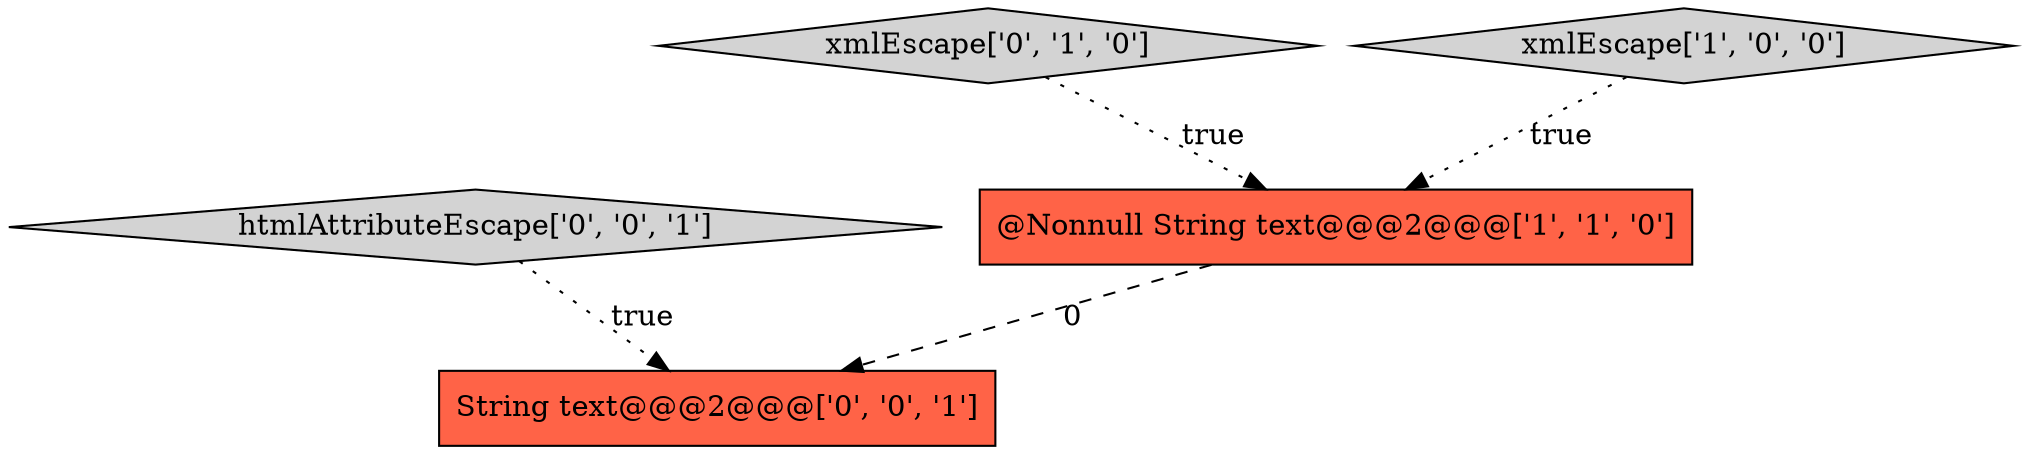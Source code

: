 digraph {
3 [style = filled, label = "htmlAttributeEscape['0', '0', '1']", fillcolor = lightgray, shape = diamond image = "AAA0AAABBB3BBB"];
4 [style = filled, label = "String text@@@2@@@['0', '0', '1']", fillcolor = tomato, shape = box image = "AAA0AAABBB3BBB"];
2 [style = filled, label = "xmlEscape['0', '1', '0']", fillcolor = lightgray, shape = diamond image = "AAA0AAABBB2BBB"];
0 [style = filled, label = "@Nonnull String text@@@2@@@['1', '1', '0']", fillcolor = tomato, shape = box image = "AAA0AAABBB1BBB"];
1 [style = filled, label = "xmlEscape['1', '0', '0']", fillcolor = lightgray, shape = diamond image = "AAA0AAABBB1BBB"];
2->0 [style = dotted, label="true"];
0->4 [style = dashed, label="0"];
3->4 [style = dotted, label="true"];
1->0 [style = dotted, label="true"];
}
